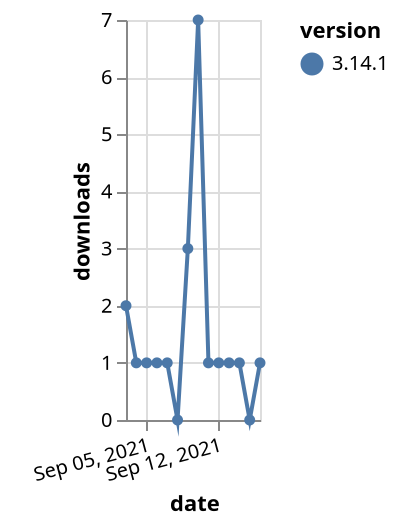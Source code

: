 {"$schema": "https://vega.github.io/schema/vega-lite/v5.json", "description": "A simple bar chart with embedded data.", "data": {"values": [{"date": "2021-09-03", "total": 512, "delta": 2, "version": "3.14.1"}, {"date": "2021-09-04", "total": 513, "delta": 1, "version": "3.14.1"}, {"date": "2021-09-05", "total": 514, "delta": 1, "version": "3.14.1"}, {"date": "2021-09-06", "total": 515, "delta": 1, "version": "3.14.1"}, {"date": "2021-09-07", "total": 516, "delta": 1, "version": "3.14.1"}, {"date": "2021-09-08", "total": 516, "delta": 0, "version": "3.14.1"}, {"date": "2021-09-09", "total": 519, "delta": 3, "version": "3.14.1"}, {"date": "2021-09-10", "total": 526, "delta": 7, "version": "3.14.1"}, {"date": "2021-09-11", "total": 527, "delta": 1, "version": "3.14.1"}, {"date": "2021-09-12", "total": 528, "delta": 1, "version": "3.14.1"}, {"date": "2021-09-13", "total": 529, "delta": 1, "version": "3.14.1"}, {"date": "2021-09-14", "total": 530, "delta": 1, "version": "3.14.1"}, {"date": "2021-09-15", "total": 530, "delta": 0, "version": "3.14.1"}, {"date": "2021-09-16", "total": 531, "delta": 1, "version": "3.14.1"}]}, "width": "container", "mark": {"type": "line", "point": {"filled": true}}, "encoding": {"x": {"field": "date", "type": "temporal", "timeUnit": "yearmonthdate", "title": "date", "axis": {"labelAngle": -15}}, "y": {"field": "delta", "type": "quantitative", "title": "downloads"}, "color": {"field": "version", "type": "nominal"}, "tooltip": {"field": "delta"}}}